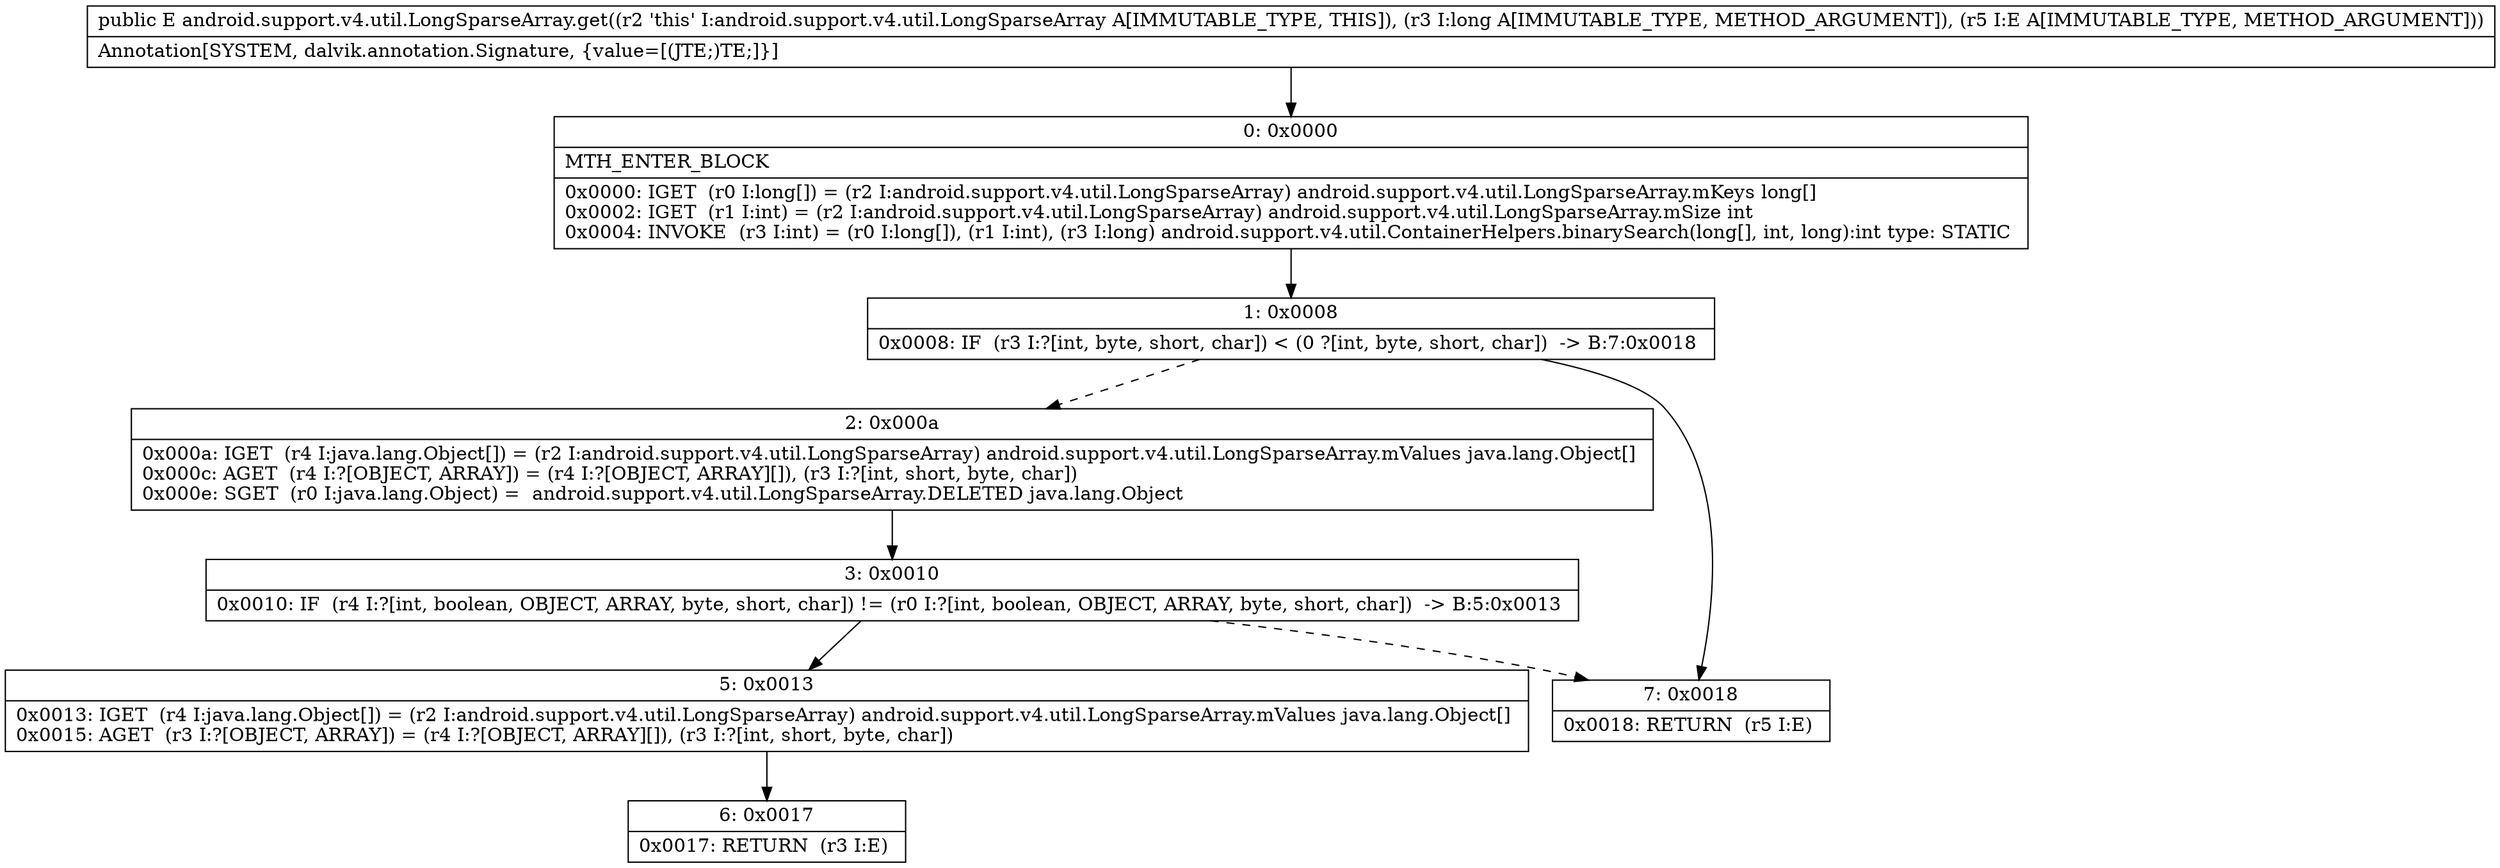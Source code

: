 digraph "CFG forandroid.support.v4.util.LongSparseArray.get(JLjava\/lang\/Object;)Ljava\/lang\/Object;" {
Node_0 [shape=record,label="{0\:\ 0x0000|MTH_ENTER_BLOCK\l|0x0000: IGET  (r0 I:long[]) = (r2 I:android.support.v4.util.LongSparseArray) android.support.v4.util.LongSparseArray.mKeys long[] \l0x0002: IGET  (r1 I:int) = (r2 I:android.support.v4.util.LongSparseArray) android.support.v4.util.LongSparseArray.mSize int \l0x0004: INVOKE  (r3 I:int) = (r0 I:long[]), (r1 I:int), (r3 I:long) android.support.v4.util.ContainerHelpers.binarySearch(long[], int, long):int type: STATIC \l}"];
Node_1 [shape=record,label="{1\:\ 0x0008|0x0008: IF  (r3 I:?[int, byte, short, char]) \< (0 ?[int, byte, short, char])  \-\> B:7:0x0018 \l}"];
Node_2 [shape=record,label="{2\:\ 0x000a|0x000a: IGET  (r4 I:java.lang.Object[]) = (r2 I:android.support.v4.util.LongSparseArray) android.support.v4.util.LongSparseArray.mValues java.lang.Object[] \l0x000c: AGET  (r4 I:?[OBJECT, ARRAY]) = (r4 I:?[OBJECT, ARRAY][]), (r3 I:?[int, short, byte, char]) \l0x000e: SGET  (r0 I:java.lang.Object) =  android.support.v4.util.LongSparseArray.DELETED java.lang.Object \l}"];
Node_3 [shape=record,label="{3\:\ 0x0010|0x0010: IF  (r4 I:?[int, boolean, OBJECT, ARRAY, byte, short, char]) != (r0 I:?[int, boolean, OBJECT, ARRAY, byte, short, char])  \-\> B:5:0x0013 \l}"];
Node_5 [shape=record,label="{5\:\ 0x0013|0x0013: IGET  (r4 I:java.lang.Object[]) = (r2 I:android.support.v4.util.LongSparseArray) android.support.v4.util.LongSparseArray.mValues java.lang.Object[] \l0x0015: AGET  (r3 I:?[OBJECT, ARRAY]) = (r4 I:?[OBJECT, ARRAY][]), (r3 I:?[int, short, byte, char]) \l}"];
Node_6 [shape=record,label="{6\:\ 0x0017|0x0017: RETURN  (r3 I:E) \l}"];
Node_7 [shape=record,label="{7\:\ 0x0018|0x0018: RETURN  (r5 I:E) \l}"];
MethodNode[shape=record,label="{public E android.support.v4.util.LongSparseArray.get((r2 'this' I:android.support.v4.util.LongSparseArray A[IMMUTABLE_TYPE, THIS]), (r3 I:long A[IMMUTABLE_TYPE, METHOD_ARGUMENT]), (r5 I:E A[IMMUTABLE_TYPE, METHOD_ARGUMENT]))  | Annotation[SYSTEM, dalvik.annotation.Signature, \{value=[(JTE;)TE;]\}]\l}"];
MethodNode -> Node_0;
Node_0 -> Node_1;
Node_1 -> Node_2[style=dashed];
Node_1 -> Node_7;
Node_2 -> Node_3;
Node_3 -> Node_5;
Node_3 -> Node_7[style=dashed];
Node_5 -> Node_6;
}

